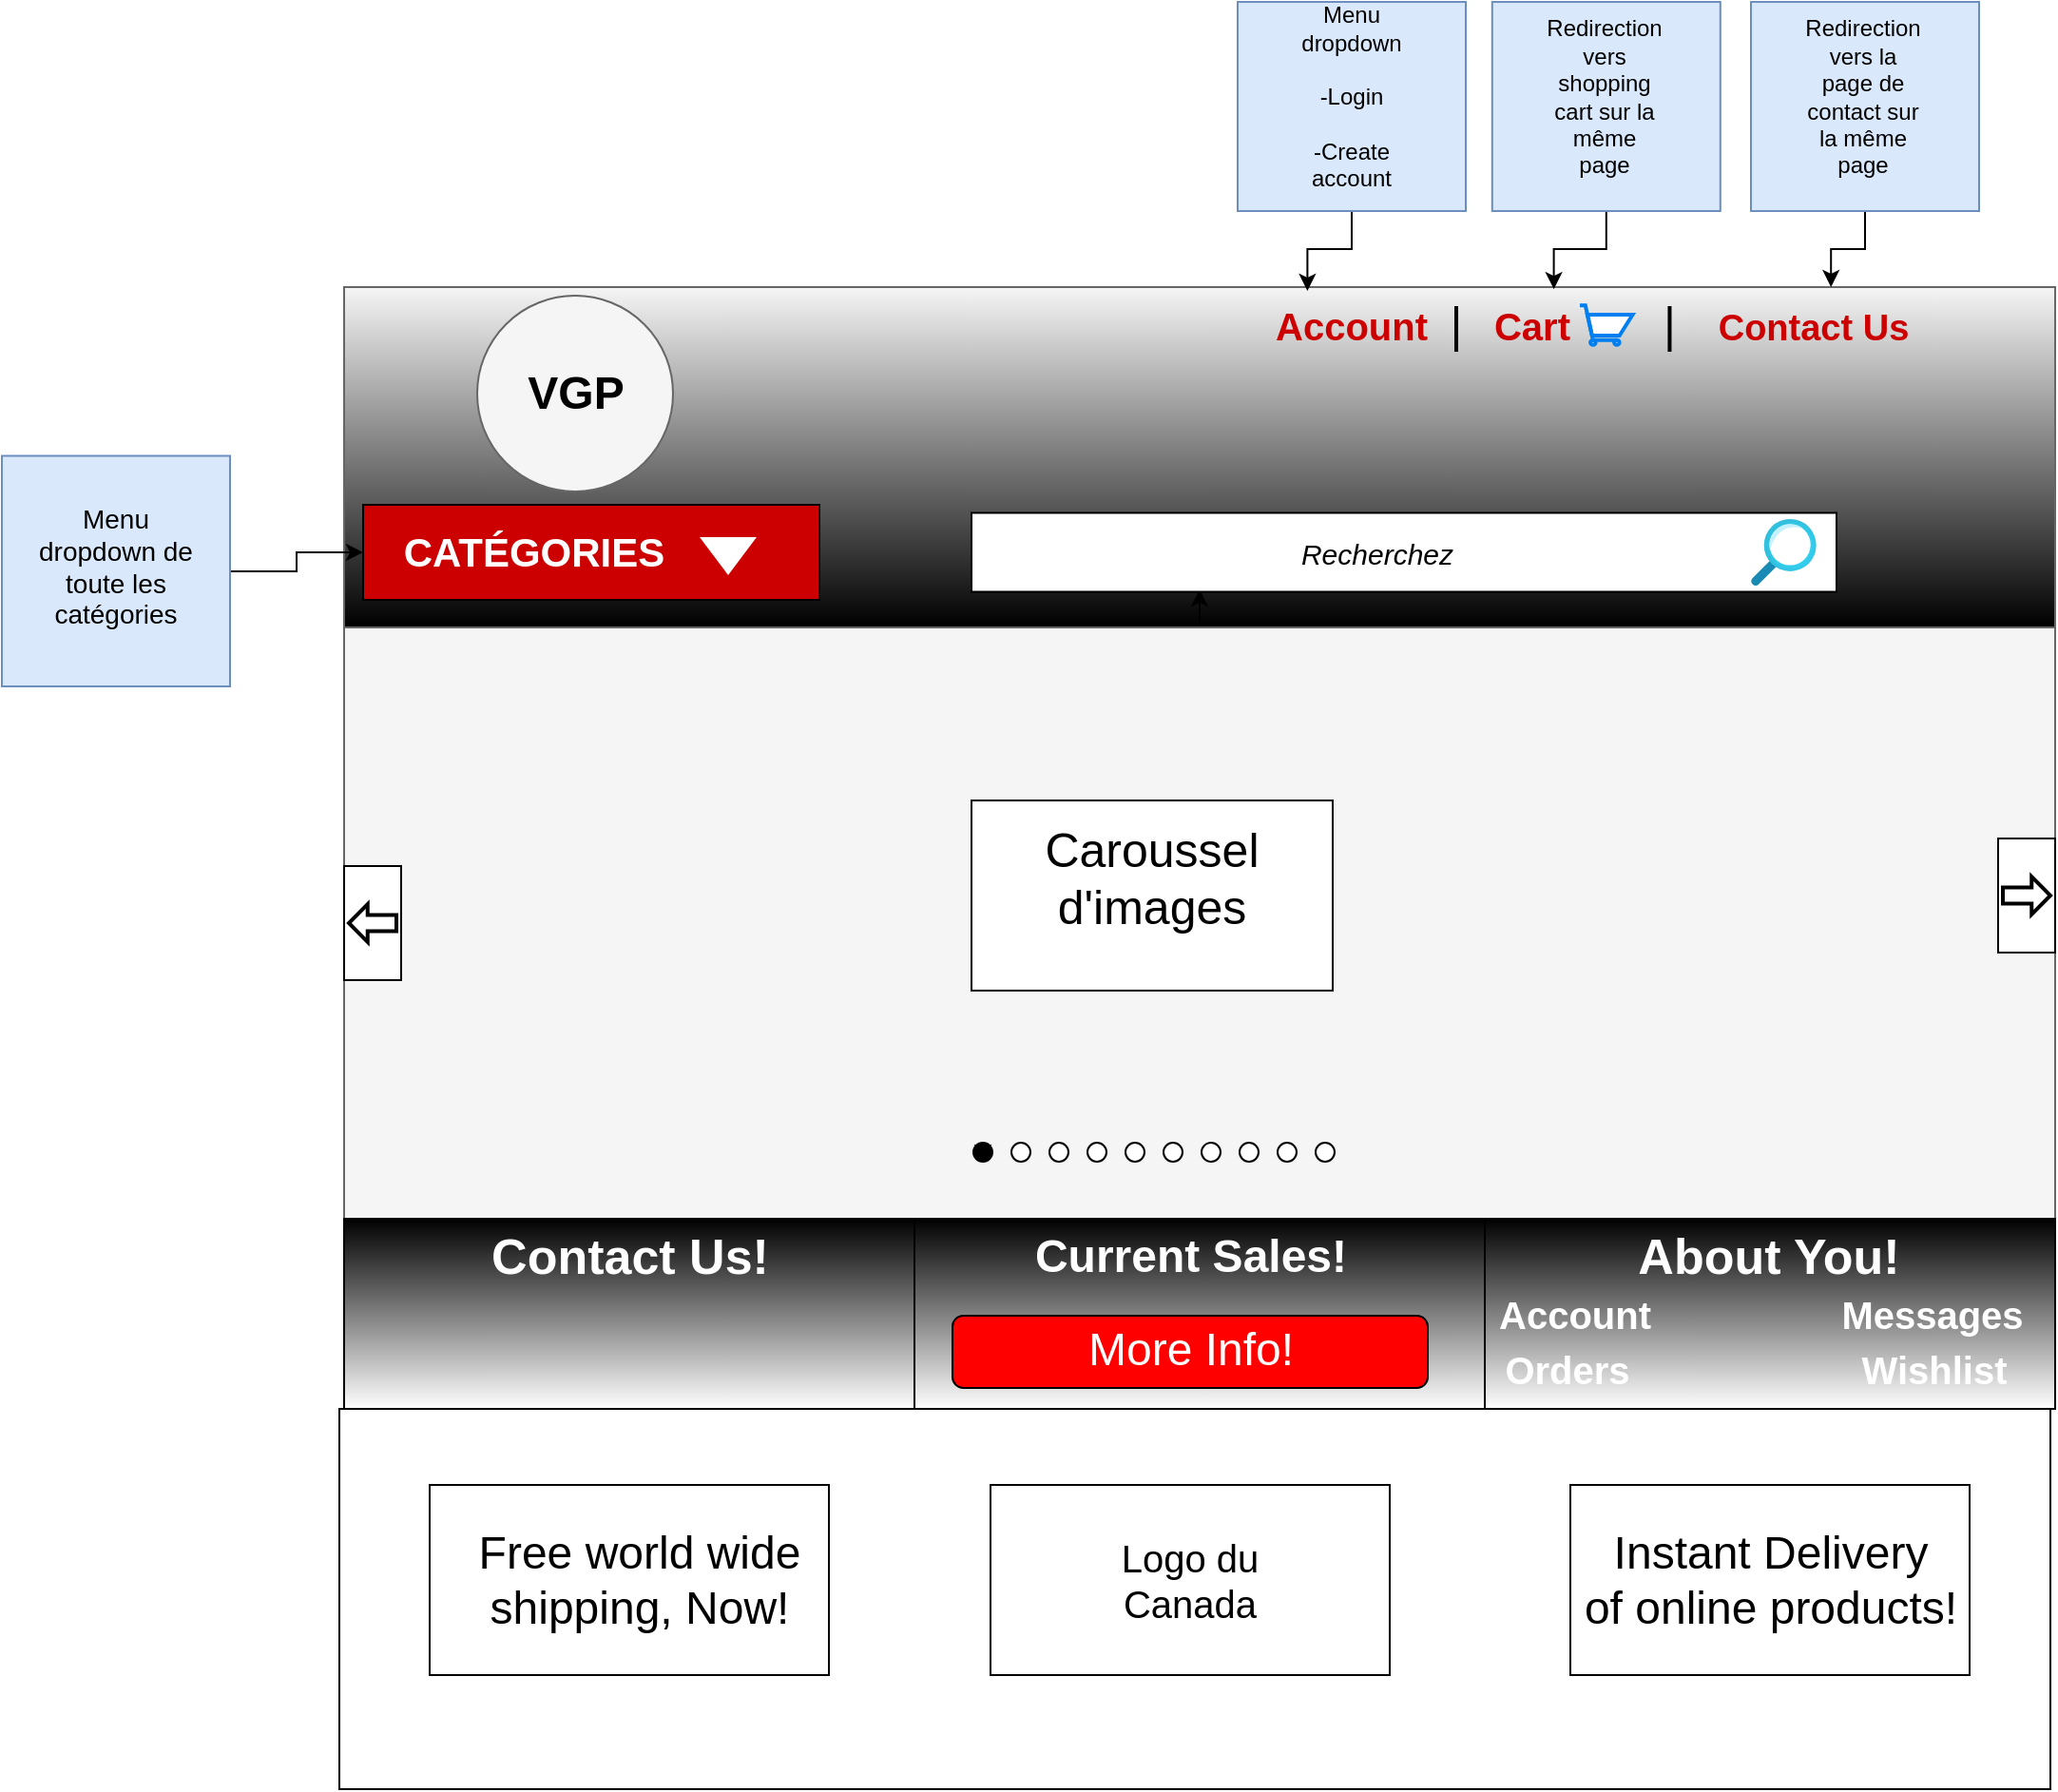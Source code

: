 <mxfile version="13.8.5" type="github">
  <diagram id="dYi3LoX2D-u_dekNeybU" name="Page-1">
    <mxGraphModel dx="3270" dy="4472" grid="1" gridSize="10" guides="1" tooltips="1" connect="1" arrows="1" fold="1" page="1" pageScale="1" pageWidth="900" pageHeight="1600" math="0" shadow="0">
      <root>
        <mxCell id="0" />
        <mxCell id="1" parent="0" />
        <mxCell id="12CVPQTj4qh7yBTBn0yW-5" value="" style="rounded=0;whiteSpace=wrap;html=1;fillColor=#f5f5f5;strokeColor=#666666;gradientColor=#000000;" parent="1" vertex="1">
          <mxGeometry x="-370" y="-1690" width="900" height="179" as="geometry" />
        </mxCell>
        <mxCell id="cHnSCkkfZHPOHj3AAeh6-6" style="edgeStyle=orthogonalEdgeStyle;rounded=0;orthogonalLoop=1;jettySize=auto;html=1;exitX=0.5;exitY=0;exitDx=0;exitDy=0;" parent="1" source="2yabFbFt9VHdaNWseqrh-1" edge="1">
          <mxGeometry relative="1" as="geometry">
            <mxPoint x="80" y="-1531" as="targetPoint" />
          </mxGeometry>
        </mxCell>
        <mxCell id="2yabFbFt9VHdaNWseqrh-1" value="" style="rounded=0;whiteSpace=wrap;html=1;fillColor=#f5f5f5;strokeColor=#666666;fontColor=#333333;" parent="1" vertex="1">
          <mxGeometry x="-370" y="-1511" width="900" height="311" as="geometry" />
        </mxCell>
        <mxCell id="2yabFbFt9VHdaNWseqrh-17" value="" style="group" parent="1" connectable="0" vertex="1">
          <mxGeometry x="-39" y="-1240" width="190" height="10" as="geometry" />
        </mxCell>
        <mxCell id="2yabFbFt9VHdaNWseqrh-2" value="" style="ellipse;whiteSpace=wrap;html=1;aspect=fixed;fillColor=#000000;" parent="2yabFbFt9VHdaNWseqrh-17" vertex="1">
          <mxGeometry width="10" height="10" as="geometry" />
        </mxCell>
        <mxCell id="2yabFbFt9VHdaNWseqrh-3" value="" style="ellipse;whiteSpace=wrap;html=1;aspect=fixed;" parent="2yabFbFt9VHdaNWseqrh-17" vertex="1">
          <mxGeometry x="20" width="10" height="10" as="geometry" />
        </mxCell>
        <mxCell id="2yabFbFt9VHdaNWseqrh-4" value="" style="ellipse;whiteSpace=wrap;html=1;aspect=fixed;" parent="2yabFbFt9VHdaNWseqrh-17" vertex="1">
          <mxGeometry x="40" width="10" height="10" as="geometry" />
        </mxCell>
        <mxCell id="2yabFbFt9VHdaNWseqrh-5" value="" style="ellipse;whiteSpace=wrap;html=1;aspect=fixed;" parent="2yabFbFt9VHdaNWseqrh-17" vertex="1">
          <mxGeometry x="60" width="10" height="10" as="geometry" />
        </mxCell>
        <mxCell id="2yabFbFt9VHdaNWseqrh-6" value="" style="ellipse;whiteSpace=wrap;html=1;aspect=fixed;" parent="2yabFbFt9VHdaNWseqrh-17" vertex="1">
          <mxGeometry x="80" width="10" height="10" as="geometry" />
        </mxCell>
        <mxCell id="2yabFbFt9VHdaNWseqrh-7" value="" style="ellipse;whiteSpace=wrap;html=1;aspect=fixed;" parent="2yabFbFt9VHdaNWseqrh-17" vertex="1">
          <mxGeometry x="100" width="10" height="10" as="geometry" />
        </mxCell>
        <mxCell id="2yabFbFt9VHdaNWseqrh-8" value="" style="ellipse;whiteSpace=wrap;html=1;aspect=fixed;" parent="2yabFbFt9VHdaNWseqrh-17" vertex="1">
          <mxGeometry x="120" width="10" height="10" as="geometry" />
        </mxCell>
        <mxCell id="2yabFbFt9VHdaNWseqrh-9" value="" style="ellipse;whiteSpace=wrap;html=1;aspect=fixed;" parent="2yabFbFt9VHdaNWseqrh-17" vertex="1">
          <mxGeometry x="140" width="10" height="10" as="geometry" />
        </mxCell>
        <mxCell id="2yabFbFt9VHdaNWseqrh-10" value="" style="ellipse;whiteSpace=wrap;html=1;aspect=fixed;" parent="2yabFbFt9VHdaNWseqrh-17" vertex="1">
          <mxGeometry x="160" width="10" height="10" as="geometry" />
        </mxCell>
        <mxCell id="2yabFbFt9VHdaNWseqrh-11" value="" style="ellipse;whiteSpace=wrap;html=1;aspect=fixed;" parent="2yabFbFt9VHdaNWseqrh-17" vertex="1">
          <mxGeometry x="180" width="10" height="10" as="geometry" />
        </mxCell>
        <mxCell id="zTn_pAnikClX0TM4PAsH-5" style="edgeStyle=orthogonalEdgeStyle;rounded=0;orthogonalLoop=1;jettySize=auto;html=1;exitX=1;exitY=1;exitDx=0;exitDy=0;entryX=0.5;entryY=1;entryDx=0;entryDy=0;" parent="2yabFbFt9VHdaNWseqrh-17" source="2yabFbFt9VHdaNWseqrh-2" target="2yabFbFt9VHdaNWseqrh-2" edge="1">
          <mxGeometry relative="1" as="geometry" />
        </mxCell>
        <mxCell id="zTn_pAnikClX0TM4PAsH-8" value="" style="rounded=0;whiteSpace=wrap;html=1;" parent="1" vertex="1">
          <mxGeometry x="-40" y="-1420" width="190" height="100" as="geometry" />
        </mxCell>
        <mxCell id="zTn_pAnikClX0TM4PAsH-10" value="&lt;font style=&quot;font-size: 25px&quot;&gt;Caroussel d&#39;images&lt;/font&gt;" style="text;html=1;strokeColor=none;fillColor=none;align=center;verticalAlign=middle;whiteSpace=wrap;rounded=0;" parent="1" vertex="1">
          <mxGeometry x="35" y="-1390" width="40" height="20" as="geometry" />
        </mxCell>
        <mxCell id="cHnSCkkfZHPOHj3AAeh6-7" value="" style="rounded=0;whiteSpace=wrap;html=1;fillColor=#FFFFFF;" parent="1" vertex="1">
          <mxGeometry x="-40" y="-1571.25" width="455" height="41.5" as="geometry" />
        </mxCell>
        <mxCell id="cHnSCkkfZHPOHj3AAeh6-5" value="" style="aspect=fixed;html=1;points=[];align=center;image;fontSize=12;image=img/lib/azure2/general/Search.svg;fillColor=#000000;gradientColor=#CCCCCC;" parent="1" vertex="1">
          <mxGeometry x="370" y="-1568" width="34.46" height="35" as="geometry" />
        </mxCell>
        <mxCell id="cHnSCkkfZHPOHj3AAeh6-10" value="" style="html=1;verticalLabelPosition=bottom;align=center;labelBackgroundColor=#ffffff;verticalAlign=top;strokeWidth=2;strokeColor=#0080F0;shadow=0;dashed=0;shape=mxgraph.ios7.icons.shopping_cart;fillColor=#FFFFFF;gradientColor=none;" parent="1" vertex="1">
          <mxGeometry x="280" y="-1680.38" width="27.77" height="20.75" as="geometry" />
        </mxCell>
        <mxCell id="zTn_pAnikClX0TM4PAsH-13" value="" style="rounded=0;whiteSpace=wrap;html=1;fillColor=#CC0000;" parent="1" vertex="1">
          <mxGeometry x="-360" y="-1575.5" width="240" height="50" as="geometry" />
        </mxCell>
        <mxCell id="cHnSCkkfZHPOHj3AAeh6-12" value="" style="rounded=0;whiteSpace=wrap;html=1;fillColor=#FFFFFF;gradientColor=#000000;gradientDirection=north;" parent="1" vertex="1">
          <mxGeometry x="-370" y="-1200" width="300" height="100" as="geometry" />
        </mxCell>
        <mxCell id="cHnSCkkfZHPOHj3AAeh6-13" value="" style="rounded=0;whiteSpace=wrap;html=1;fillColor=#FFFFFF;gradientColor=#000000;gradientDirection=north;" parent="1" vertex="1">
          <mxGeometry x="-70" y="-1200" width="300" height="100" as="geometry" />
        </mxCell>
        <mxCell id="cHnSCkkfZHPOHj3AAeh6-14" value="" style="rounded=0;whiteSpace=wrap;html=1;fillColor=#FFFFFF;gradientColor=#000000;gradientDirection=north;" parent="1" vertex="1">
          <mxGeometry x="230" y="-1200" width="300" height="100" as="geometry" />
        </mxCell>
        <mxCell id="cHnSCkkfZHPOHj3AAeh6-16" value="&lt;b&gt;&lt;font style=&quot;font-size: 26px&quot; color=&quot;#FFFFFF&quot;&gt;Contact Us!&lt;/font&gt;&lt;/b&gt;" style="text;html=1;resizable=0;autosize=1;align=center;verticalAlign=middle;points=[];fillColor=none;strokeColor=none;rounded=0;" parent="1" vertex="1">
          <mxGeometry x="-300" y="-1190" width="160" height="20" as="geometry" />
        </mxCell>
        <mxCell id="cHnSCkkfZHPOHj3AAeh6-17" value="" style="shape=image;html=1;verticalAlign=top;verticalLabelPosition=bottom;labelBackgroundColor=#ffffff;imageAspect=0;aspect=fixed;image=https://cdn2.iconfinder.com/data/icons/asic/50/.svg-7-128.png;fillColor=#FFFFFF;gradientColor=none;" parent="1" vertex="1">
          <mxGeometry x="-108" y="-1138" width="38" height="38" as="geometry" />
        </mxCell>
        <mxCell id="cHnSCkkfZHPOHj3AAeh6-18" value="" style="shape=image;html=1;verticalAlign=top;verticalLabelPosition=bottom;labelBackgroundColor=#ffffff;imageAspect=0;aspect=fixed;image=https://cdn2.iconfinder.com/data/icons/black-white-social-media/32/facebook_online_social_media-128.png;fillColor=#FFFFFF;gradientColor=none;" parent="1" vertex="1">
          <mxGeometry x="-370" y="-1140" width="38" height="38" as="geometry" />
        </mxCell>
        <mxCell id="cHnSCkkfZHPOHj3AAeh6-19" value="" style="shape=image;html=1;verticalAlign=top;verticalLabelPosition=bottom;labelBackgroundColor=#ffffff;imageAspect=0;aspect=fixed;image=https://cdn2.iconfinder.com/data/icons/black-white-social-media/32/online_social_media_twitter-128.png;fillColor=#FFFFFF;gradientColor=none;" parent="1" vertex="1">
          <mxGeometry x="-310" y="-1140" width="38" height="38" as="geometry" />
        </mxCell>
        <mxCell id="cHnSCkkfZHPOHj3AAeh6-20" value="" style="shape=image;html=1;verticalAlign=top;verticalLabelPosition=bottom;labelBackgroundColor=#ffffff;imageAspect=0;aspect=fixed;image=https://cdn1.iconfinder.com/data/icons/social-media-outline-6/128/SocialMedia_Instagram-Outline-128.png;fillColor=#FFFFFF;gradientColor=none;" parent="1" vertex="1">
          <mxGeometry x="-250" y="-1138" width="38" height="38" as="geometry" />
        </mxCell>
        <mxCell id="cHnSCkkfZHPOHj3AAeh6-21" value="" style="shape=image;html=1;verticalAlign=top;verticalLabelPosition=bottom;labelBackgroundColor=#ffffff;imageAspect=0;aspect=fixed;image=https://cdn3.iconfinder.com/data/icons/social-round-corner/512/youtube__social_media__icons-128.png;fillColor=#FFFFFF;gradientColor=none;" parent="1" vertex="1">
          <mxGeometry x="-183" y="-1138" width="38" height="38" as="geometry" />
        </mxCell>
        <mxCell id="cHnSCkkfZHPOHj3AAeh6-22" value="&lt;b&gt;&lt;font style=&quot;font-size: 26px&quot; color=&quot;#FFFFFF&quot;&gt;About You!&lt;/font&gt;&lt;/b&gt;" style="text;html=1;resizable=0;autosize=1;align=center;verticalAlign=middle;points=[];fillColor=none;strokeColor=none;rounded=0;" parent="1" vertex="1">
          <mxGeometry x="304.46" y="-1190" width="150" height="20" as="geometry" />
        </mxCell>
        <mxCell id="eJIkvE0NkPN4ULKy25J0-5" value="" style="rounded=0;whiteSpace=wrap;html=1;" parent="1" vertex="1">
          <mxGeometry x="-372.5" y="-1100" width="900" height="200" as="geometry" />
        </mxCell>
        <mxCell id="zTn_pAnikClX0TM4PAsH-18" value="&lt;b&gt;&lt;font style=&quot;font-size: 21px&quot; color=&quot;#FFFFFF&quot;&gt;CATÉGORIES&lt;/font&gt;&lt;/b&gt;" style="text;html=1;strokeColor=none;fillColor=none;align=center;verticalAlign=middle;whiteSpace=wrap;rounded=0;" parent="1" vertex="1">
          <mxGeometry x="-290" y="-1561.25" width="40" height="20" as="geometry" />
        </mxCell>
        <mxCell id="cHnSCkkfZHPOHj3AAeh6-23" value="&lt;b&gt;&lt;font style=&quot;font-size: 20px&quot; color=&quot;#FFFFFF&quot;&gt;Account&lt;/font&gt;&lt;/b&gt;" style="text;html=1;resizable=0;autosize=1;align=center;verticalAlign=middle;points=[];fillColor=none;strokeColor=none;rounded=0;" parent="1" vertex="1">
          <mxGeometry x="227.23" y="-1160" width="100" height="20" as="geometry" />
        </mxCell>
        <mxCell id="eJIkvE0NkPN4ULKy25J0-13" value="" style="rounded=0;whiteSpace=wrap;html=1;" parent="1" vertex="1">
          <mxGeometry x="-325" y="-1060" width="210" height="100" as="geometry" />
        </mxCell>
        <mxCell id="zTn_pAnikClX0TM4PAsH-19" value="" style="html=1;shadow=0;dashed=0;align=center;verticalAlign=middle;shape=mxgraph.arrows2.arrow;dy=0.6;dx=40;direction=south;notch=0;fillColor=#FFFFFF;strokeColor=none;" parent="1" vertex="1">
          <mxGeometry x="-183" y="-1558.5" width="30" height="20" as="geometry" />
        </mxCell>
        <mxCell id="cHnSCkkfZHPOHj3AAeh6-24" value="&lt;b&gt;&lt;font style=&quot;font-size: 20px&quot; color=&quot;#FFFFFF&quot;&gt;Orders&lt;/font&gt;&lt;/b&gt;" style="text;html=1;resizable=0;autosize=1;align=center;verticalAlign=middle;points=[];fillColor=none;strokeColor=none;rounded=0;" parent="1" vertex="1">
          <mxGeometry x="233.46" y="-1131" width="80" height="20" as="geometry" />
        </mxCell>
        <mxCell id="eJIkvE0NkPN4ULKy25J0-17" value="&lt;span style=&quot;font-size: 24px&quot;&gt;Free world wide&lt;br&gt;shipping, Now!&lt;/span&gt;" style="text;html=1;resizable=0;autosize=1;align=center;verticalAlign=middle;points=[];fillColor=none;strokeColor=none;rounded=0;" parent="1" vertex="1">
          <mxGeometry x="-325" y="-1030" width="220" height="40" as="geometry" />
        </mxCell>
        <mxCell id="zTn_pAnikClX0TM4PAsH-22" style="edgeStyle=orthogonalEdgeStyle;rounded=0;orthogonalLoop=1;jettySize=auto;html=1;" parent="1" source="zTn_pAnikClX0TM4PAsH-20" target="zTn_pAnikClX0TM4PAsH-13" edge="1">
          <mxGeometry relative="1" as="geometry" />
        </mxCell>
        <mxCell id="cHnSCkkfZHPOHj3AAeh6-25" value="&lt;b&gt;&lt;font style=&quot;font-size: 20px&quot; color=&quot;#FFFFFF&quot;&gt;Messages&lt;/font&gt;&lt;/b&gt;" style="text;html=1;resizable=0;autosize=1;align=center;verticalAlign=middle;points=[];fillColor=none;strokeColor=none;rounded=0;" parent="1" vertex="1">
          <mxGeometry x="410" y="-1160" width="110" height="20" as="geometry" />
        </mxCell>
        <mxCell id="eJIkvE0NkPN4ULKy25J0-18" value="" style="rounded=0;whiteSpace=wrap;html=1;" parent="1" vertex="1">
          <mxGeometry x="-30" y="-1060" width="210" height="100" as="geometry" />
        </mxCell>
        <mxCell id="zTn_pAnikClX0TM4PAsH-20" value="" style="rounded=0;whiteSpace=wrap;html=1;fillColor=#dae8fc;strokeColor=#6c8ebf;" parent="1" vertex="1">
          <mxGeometry x="-550" y="-1601.25" width="120" height="121.25" as="geometry" />
        </mxCell>
        <mxCell id="cHnSCkkfZHPOHj3AAeh6-26" value="&lt;b&gt;&lt;font style=&quot;font-size: 20px&quot; color=&quot;#FFFFFF&quot;&gt;Wishlist&lt;/font&gt;&lt;/b&gt;" style="text;html=1;resizable=0;autosize=1;align=center;verticalAlign=middle;points=[];fillColor=none;strokeColor=none;rounded=0;" parent="1" vertex="1">
          <mxGeometry x="421" y="-1131" width="90" height="20" as="geometry" />
        </mxCell>
        <mxCell id="eJIkvE0NkPN4ULKy25J0-19" value="" style="rounded=0;whiteSpace=wrap;html=1;" parent="1" vertex="1">
          <mxGeometry x="275" y="-1060" width="210" height="100" as="geometry" />
        </mxCell>
        <mxCell id="zTn_pAnikClX0TM4PAsH-21" value="&lt;div&gt;&lt;font style=&quot;font-size: 14px&quot;&gt;Menu dropdown de toute les catégories&lt;br&gt;&lt;/font&gt;&lt;/div&gt;" style="text;html=1;strokeColor=none;fillColor=none;align=center;verticalAlign=middle;whiteSpace=wrap;rounded=0;" parent="1" vertex="1">
          <mxGeometry x="-540" y="-1558.5" width="100" height="30" as="geometry" />
        </mxCell>
        <mxCell id="zTn_pAnikClX0TM4PAsH-25" value="" style="ellipse;whiteSpace=wrap;html=1;aspect=fixed;fillColor=#f5f5f5;strokeColor=#666666;fontColor=#333333;" parent="1" vertex="1">
          <mxGeometry x="-300" y="-1685.5" width="103" height="103" as="geometry" />
        </mxCell>
        <mxCell id="cHnSCkkfZHPOHj3AAeh6-27" value="&lt;font style=&quot;font-size: 24px&quot;&gt;Instant Delivery &lt;br&gt;of online products!&lt;/font&gt;" style="text;html=1;resizable=0;autosize=1;align=center;verticalAlign=middle;points=[];fillColor=none;strokeColor=none;rounded=0;rotation=0;" parent="1" vertex="1">
          <mxGeometry x="275" y="-1030" width="210" height="40" as="geometry" />
        </mxCell>
        <mxCell id="cHnSCkkfZHPOHj3AAeh6-28" value="&lt;b&gt;&lt;font style=&quot;font-size: 24px&quot; color=&quot;#FFFFFF&quot;&gt;Current Sales!&lt;/font&gt;&lt;/b&gt;" style="text;html=1;resizable=0;autosize=1;align=center;verticalAlign=middle;points=[];fillColor=none;strokeColor=none;rounded=0;" parent="1" vertex="1">
          <mxGeometry x="-15" y="-1190" width="180" height="20" as="geometry" />
        </mxCell>
        <mxCell id="cHnSCkkfZHPOHj3AAeh6-30" value="" style="rounded=1;whiteSpace=wrap;html=1;gradientColor=none;fillColor=#FF0000;" parent="1" vertex="1">
          <mxGeometry x="-50" y="-1149" width="250" height="38" as="geometry" />
        </mxCell>
        <mxCell id="cHnSCkkfZHPOHj3AAeh6-31" value="&lt;span style=&quot;font-size: 24px&quot;&gt;&lt;font color=&quot;#ffffff&quot;&gt;More Info!&lt;/font&gt;&lt;/span&gt;" style="text;html=1;resizable=0;autosize=1;align=center;verticalAlign=middle;points=[];fillColor=none;strokeColor=none;rounded=0;" parent="1" vertex="1">
          <mxGeometry x="15" y="-1141" width="120" height="20" as="geometry" />
        </mxCell>
        <mxCell id="cHnSCkkfZHPOHj3AAeh6-29" value="" style="shape=image;html=1;verticalAlign=top;verticalLabelPosition=bottom;labelBackgroundColor=#ffffff;imageAspect=0;aspect=fixed;image=https://cdn0.iconfinder.com/data/icons/software-16/20/mouse_pointer-128.png;fillColor=#FFFFFF;gradientColor=none;rotation=-40;" parent="1" vertex="1">
          <mxGeometry x="150" y="-1144.5" width="47" height="47" as="geometry" />
        </mxCell>
        <mxCell id="zTn_pAnikClX0TM4PAsH-27" value="&lt;font color=&quot;#CC0000&quot;&gt;&lt;b&gt;&lt;font style=&quot;font-size: 20px&quot;&gt;Account&lt;/font&gt;&lt;/b&gt;&lt;/font&gt;" style="text;html=1;strokeColor=none;fillColor=none;align=center;verticalAlign=middle;whiteSpace=wrap;rounded=0;" parent="1" vertex="1">
          <mxGeometry x="135" y="-1680" width="50" height="20" as="geometry" />
        </mxCell>
        <mxCell id="zTn_pAnikClX0TM4PAsH-28" value="" style="line;strokeWidth=2;direction=south;html=1;fillColor=#CC0000;" parent="1" vertex="1">
          <mxGeometry x="210" y="-1680" width="10" height="24" as="geometry" />
        </mxCell>
        <mxCell id="zTn_pAnikClX0TM4PAsH-29" value="&lt;b&gt;&lt;font style=&quot;font-size: 20px&quot; color=&quot;#CC0000&quot;&gt;Cart&lt;/font&gt;&lt;/b&gt;" style="text;html=1;strokeColor=none;fillColor=none;align=center;verticalAlign=middle;whiteSpace=wrap;rounded=0;" parent="1" vertex="1">
          <mxGeometry x="230" y="-1680" width="50" height="20" as="geometry" />
        </mxCell>
        <mxCell id="zTn_pAnikClX0TM4PAsH-30" value="" style="line;strokeWidth=2;direction=south;html=1;fillColor=#CC0000;" parent="1" vertex="1">
          <mxGeometry x="322.23" y="-1680" width="10" height="24" as="geometry" />
        </mxCell>
        <mxCell id="zTn_pAnikClX0TM4PAsH-31" value="&lt;font color=&quot;#CC0000&quot;&gt;&lt;b&gt;&lt;font style=&quot;font-size: 19px&quot;&gt;Contact Us&lt;/font&gt;&lt;/b&gt;&lt;/font&gt;" style="text;html=1;strokeColor=none;fillColor=none;align=center;verticalAlign=middle;whiteSpace=wrap;rounded=0;" parent="1" vertex="1">
          <mxGeometry x="340" y="-1678" width="125.54" height="20" as="geometry" />
        </mxCell>
        <mxCell id="zTn_pAnikClX0TM4PAsH-32" value="&lt;font style=&quot;font-size: 15px&quot;&gt;&lt;i&gt;Recherchez&lt;/i&gt;&lt;/font&gt;" style="text;html=1;strokeColor=none;fillColor=none;align=center;verticalAlign=middle;whiteSpace=wrap;rounded=0;" parent="1" vertex="1">
          <mxGeometry x="66" y="-1560.5" width="215" height="20" as="geometry" />
        </mxCell>
        <mxCell id="zTn_pAnikClX0TM4PAsH-38" style="edgeStyle=orthogonalEdgeStyle;rounded=0;orthogonalLoop=1;jettySize=auto;html=1;entryX=0.563;entryY=0.011;entryDx=0;entryDy=0;entryPerimeter=0;" parent="1" source="zTn_pAnikClX0TM4PAsH-33" target="12CVPQTj4qh7yBTBn0yW-5" edge="1">
          <mxGeometry relative="1" as="geometry" />
        </mxCell>
        <mxCell id="zTn_pAnikClX0TM4PAsH-33" value="" style="rounded=0;whiteSpace=wrap;html=1;fillColor=#dae8fc;strokeColor=#6c8ebf;" parent="1" vertex="1">
          <mxGeometry x="100" y="-1840" width="120" height="110" as="geometry" />
        </mxCell>
        <mxCell id="zTn_pAnikClX0TM4PAsH-34" value="Menu dropdown&lt;br&gt;&lt;br&gt;&lt;div&gt;-Login&lt;/div&gt;&lt;div&gt;&lt;br&gt;&lt;/div&gt;-Create account" style="text;html=1;strokeColor=none;fillColor=none;align=center;verticalAlign=middle;whiteSpace=wrap;rounded=0;" parent="1" vertex="1">
          <mxGeometry x="140" y="-1800" width="40" height="20" as="geometry" />
        </mxCell>
        <mxCell id="zTn_pAnikClX0TM4PAsH-42" style="edgeStyle=orthogonalEdgeStyle;rounded=0;orthogonalLoop=1;jettySize=auto;html=1;entryX=0.707;entryY=0.006;entryDx=0;entryDy=0;entryPerimeter=0;" parent="1" source="zTn_pAnikClX0TM4PAsH-39" target="12CVPQTj4qh7yBTBn0yW-5" edge="1">
          <mxGeometry relative="1" as="geometry" />
        </mxCell>
        <mxCell id="zTn_pAnikClX0TM4PAsH-39" value="" style="rounded=0;whiteSpace=wrap;html=1;fillColor=#dae8fc;strokeColor=#6c8ebf;" parent="1" vertex="1">
          <mxGeometry x="233.89" y="-1840" width="120" height="110" as="geometry" />
        </mxCell>
        <mxCell id="zTn_pAnikClX0TM4PAsH-40" value="Redirection vers shopping cart sur la même page" style="text;html=1;strokeColor=none;fillColor=none;align=center;verticalAlign=middle;whiteSpace=wrap;rounded=0;" parent="1" vertex="1">
          <mxGeometry x="273.46" y="-1800" width="40" height="20" as="geometry" />
        </mxCell>
        <mxCell id="zTn_pAnikClX0TM4PAsH-45" style="edgeStyle=orthogonalEdgeStyle;rounded=0;orthogonalLoop=1;jettySize=auto;html=1;entryX=0.869;entryY=0;entryDx=0;entryDy=0;entryPerimeter=0;" parent="1" source="zTn_pAnikClX0TM4PAsH-43" target="12CVPQTj4qh7yBTBn0yW-5" edge="1">
          <mxGeometry relative="1" as="geometry" />
        </mxCell>
        <mxCell id="zTn_pAnikClX0TM4PAsH-43" value="" style="rounded=0;whiteSpace=wrap;html=1;fillColor=#dae8fc;strokeColor=#6c8ebf;" parent="1" vertex="1">
          <mxGeometry x="370" y="-1840" width="120" height="110" as="geometry" />
        </mxCell>
        <mxCell id="zTn_pAnikClX0TM4PAsH-44" value="Redirection vers la page de contact sur la même page" style="text;html=1;strokeColor=none;fillColor=none;align=center;verticalAlign=middle;whiteSpace=wrap;rounded=0;" parent="1" vertex="1">
          <mxGeometry x="409.46" y="-1800" width="40" height="20" as="geometry" />
        </mxCell>
        <mxCell id="cHnSCkkfZHPOHj3AAeh6-39" value="" style="rounded=0;whiteSpace=wrap;html=1;fillColor=#FFFFFF;gradientColor=none;" parent="1" vertex="1">
          <mxGeometry x="-370" y="-1385.5" width="30" height="60" as="geometry" />
        </mxCell>
        <mxCell id="cHnSCkkfZHPOHj3AAeh6-40" value="" style="shape=mxgraph.arrows.arrow_left;html=1;verticalLabelPosition=bottom;verticalAlign=top;strokeWidth=2;strokeColor=#000000;fillColor=#FFFFFF;gradientColor=none;" parent="1" vertex="1">
          <mxGeometry x="-367.5" y="-1365.5" width="25" height="20" as="geometry" />
        </mxCell>
        <mxCell id="cHnSCkkfZHPOHj3AAeh6-42" value="" style="rounded=0;whiteSpace=wrap;html=1;fillColor=#FFFFFF;gradientColor=none;" parent="1" vertex="1">
          <mxGeometry x="500" y="-1400" width="30" height="60" as="geometry" />
        </mxCell>
        <mxCell id="cHnSCkkfZHPOHj3AAeh6-43" value="" style="shape=mxgraph.arrows.arrow_left;html=1;verticalLabelPosition=bottom;verticalAlign=top;strokeWidth=2;strokeColor=#000000;fillColor=#FFFFFF;gradientColor=none;rotation=-180;" parent="1" vertex="1">
          <mxGeometry x="502.5" y="-1380" width="25" height="20" as="geometry" />
        </mxCell>
        <mxCell id="zTn_pAnikClX0TM4PAsH-48" value="&lt;h1&gt;&lt;font style=&quot;font-size: 24px&quot; data-font-src=&quot;https://fonts.googleapis.com/css?family=Minecraft&quot; face=&quot;Minecraft-evenings.ttf&quot;&gt;VGP&lt;/font&gt;&lt;/h1&gt;" style="text;html=1;strokeColor=none;fillColor=none;align=center;verticalAlign=middle;whiteSpace=wrap;rounded=0;direction=south;" parent="1" vertex="1">
          <mxGeometry x="-289.5" y="-1654" width="82" height="40" as="geometry" />
        </mxCell>
        <mxCell id="-Ro9kcymAf0bonSD44Yi-2" value="&lt;font style=&quot;font-size: 20px&quot;&gt;Logo du Canada&lt;/font&gt;" style="text;html=1;strokeColor=none;fillColor=none;align=center;verticalAlign=middle;whiteSpace=wrap;rounded=0;" vertex="1" parent="1">
          <mxGeometry x="20" y="-1020" width="110" height="20" as="geometry" />
        </mxCell>
      </root>
    </mxGraphModel>
  </diagram>
</mxfile>
